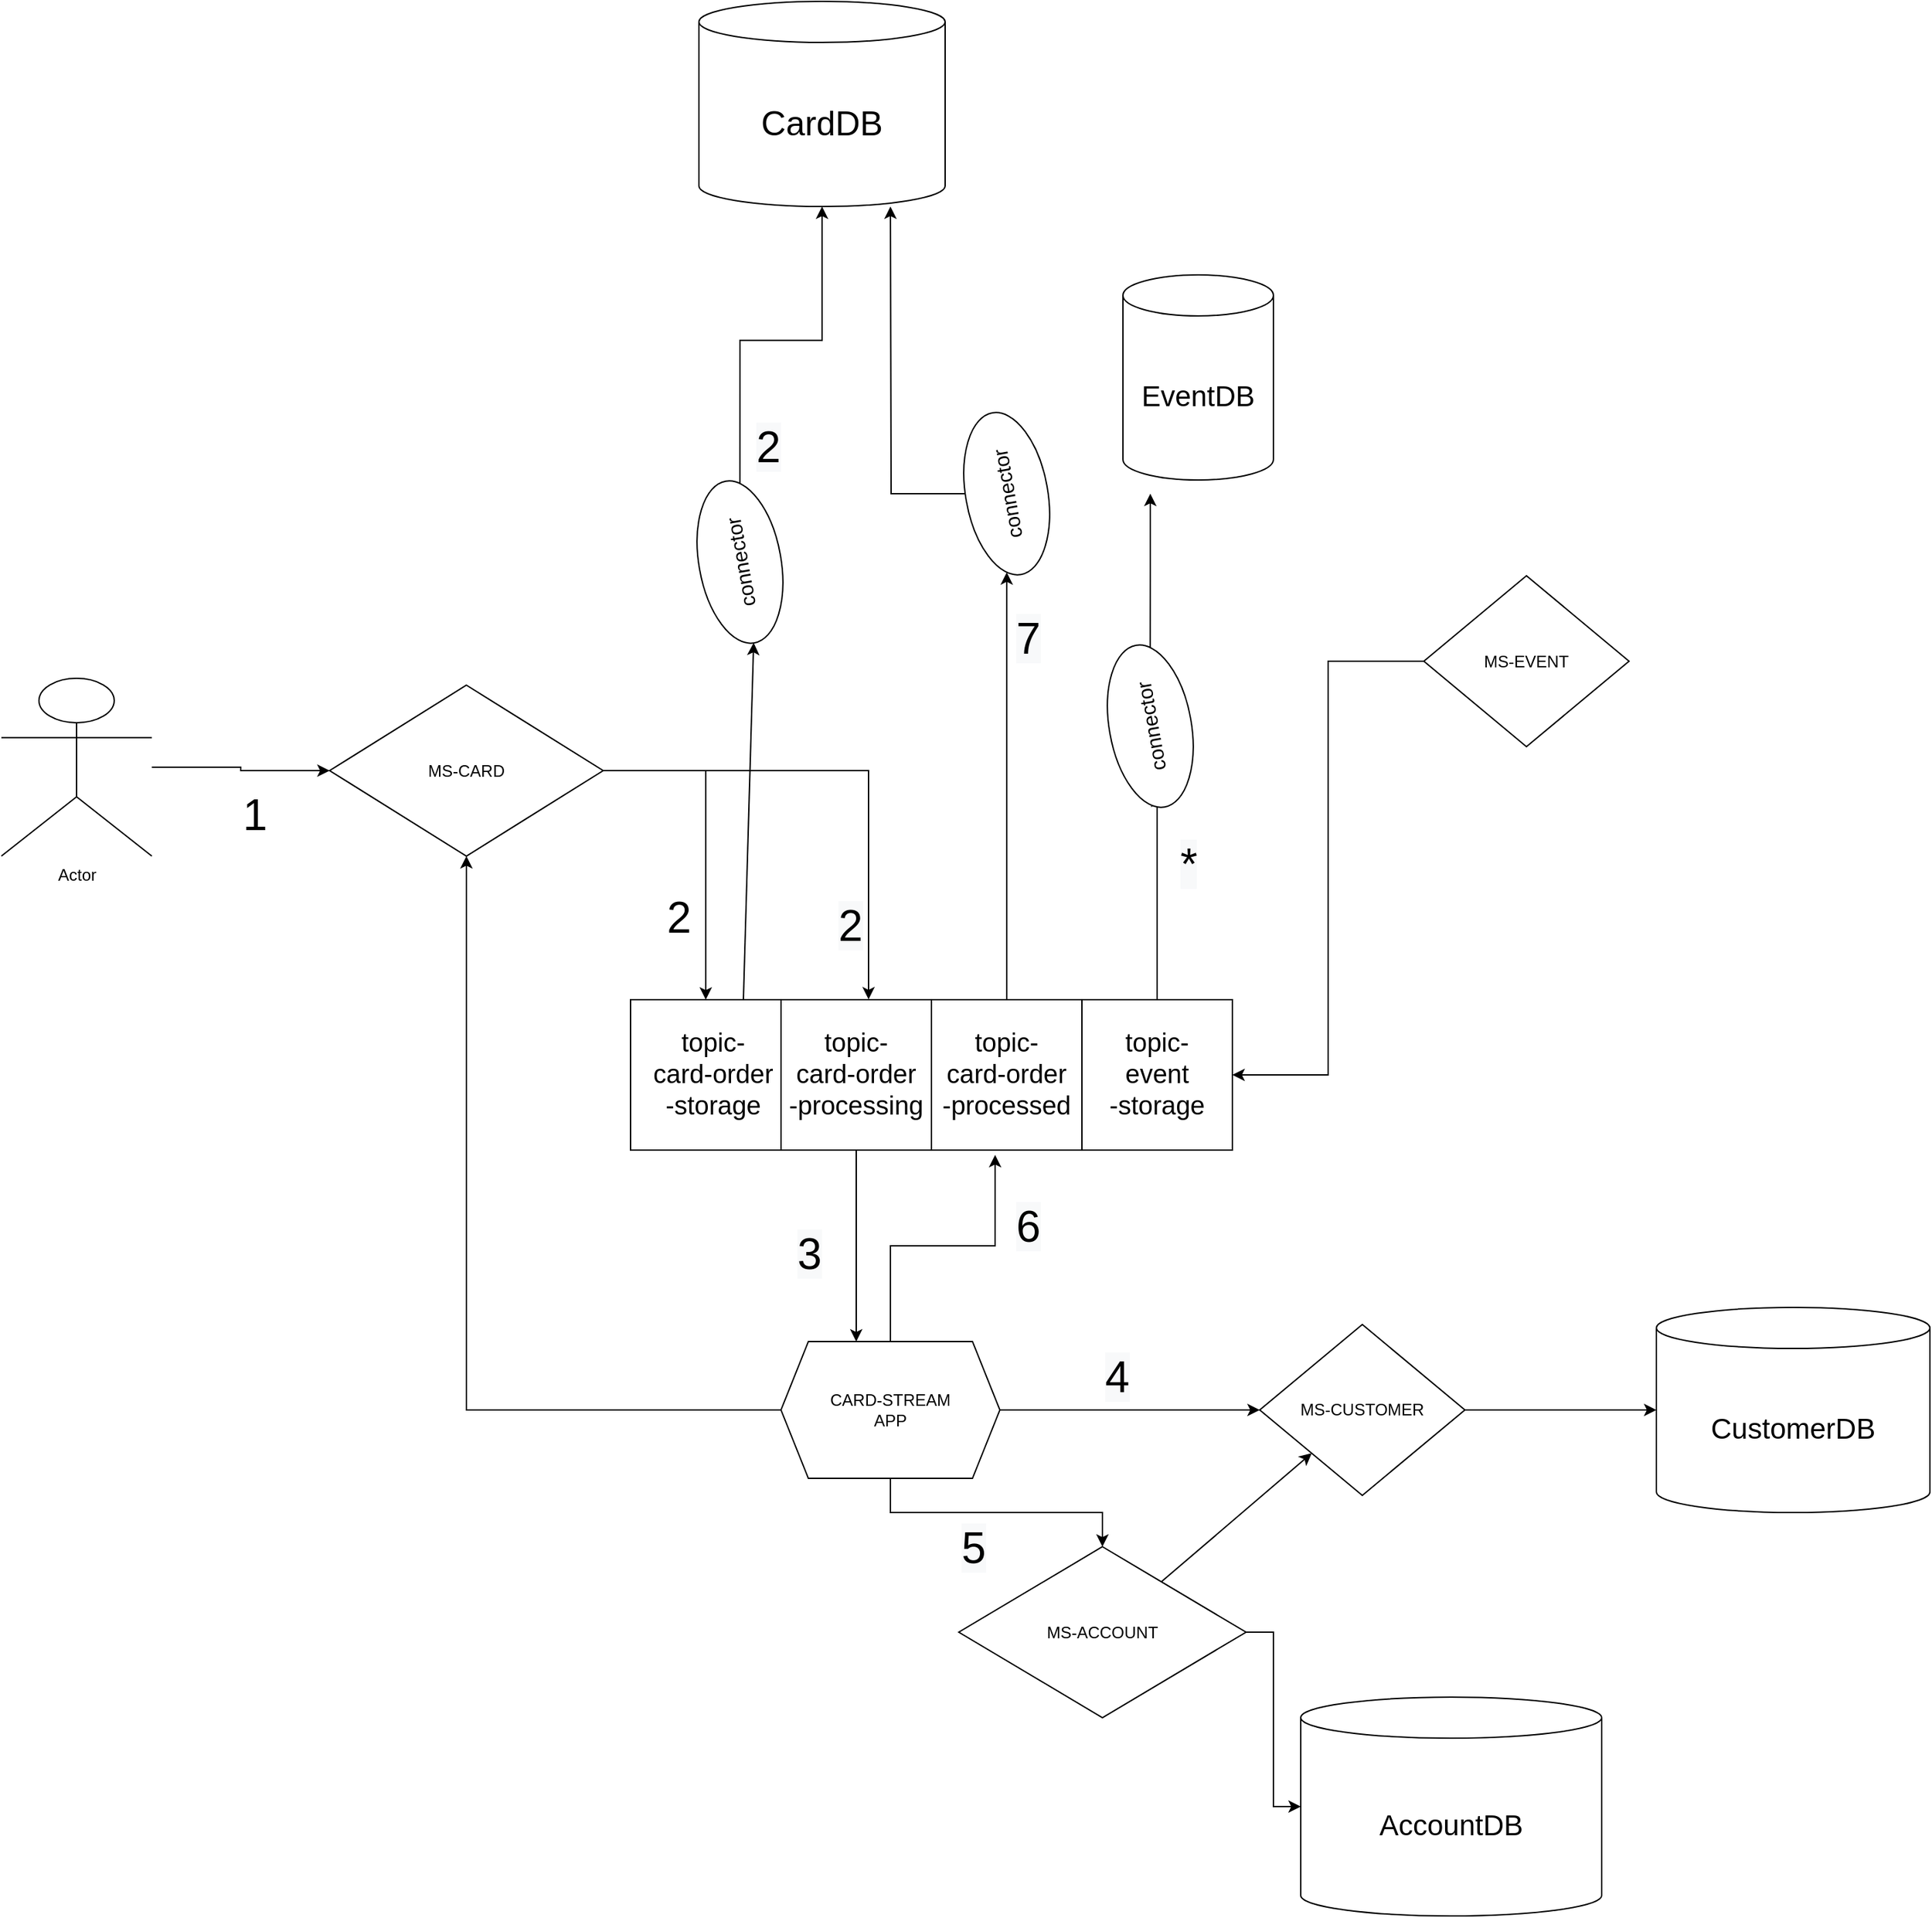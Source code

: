 <mxfile version="14.6.11" type="device"><diagram id="PbmtsH9gJWYrVgNqNULb" name="Page-1"><mxGraphModel dx="3567" dy="2651" grid="1" gridSize="10" guides="1" tooltips="1" connect="1" arrows="1" fold="1" page="1" pageScale="1" pageWidth="850" pageHeight="1100" math="0" shadow="0"><root><mxCell id="0"/><mxCell id="1" parent="0"/><mxCell id="qkvCgWV5Ln3l1dWwg7gC-67" style="edgeStyle=orthogonalEdgeStyle;rounded=0;orthogonalLoop=1;jettySize=auto;html=1;" edge="1" parent="1" source="qkvCgWV5Ln3l1dWwg7gC-1" target="qkvCgWV5Ln3l1dWwg7gC-4"><mxGeometry relative="1" as="geometry"/></mxCell><mxCell id="qkvCgWV5Ln3l1dWwg7gC-1" value="Actor" style="shape=umlActor;verticalLabelPosition=bottom;verticalAlign=top;html=1;outlineConnect=0;" vertex="1" parent="1"><mxGeometry x="-420" y="185" width="110" height="130" as="geometry"/></mxCell><mxCell id="qkvCgWV5Ln3l1dWwg7gC-27" style="edgeStyle=orthogonalEdgeStyle;rounded=0;orthogonalLoop=1;jettySize=auto;html=1;entryX=0.5;entryY=0;entryDx=0;entryDy=0;" edge="1" parent="1" source="qkvCgWV5Ln3l1dWwg7gC-4" target="qkvCgWV5Ln3l1dWwg7gC-11"><mxGeometry relative="1" as="geometry"/></mxCell><mxCell id="qkvCgWV5Ln3l1dWwg7gC-28" style="edgeStyle=orthogonalEdgeStyle;rounded=0;orthogonalLoop=1;jettySize=auto;html=1;entryX=0.582;entryY=-0.002;entryDx=0;entryDy=0;entryPerimeter=0;" edge="1" parent="1" source="qkvCgWV5Ln3l1dWwg7gC-4" target="qkvCgWV5Ln3l1dWwg7gC-23"><mxGeometry relative="1" as="geometry"/></mxCell><mxCell id="qkvCgWV5Ln3l1dWwg7gC-4" value="MS-CARD" style="rhombus;whiteSpace=wrap;html=1;" vertex="1" parent="1"><mxGeometry x="-180" y="190" width="200" height="125" as="geometry"/></mxCell><mxCell id="qkvCgWV5Ln3l1dWwg7gC-6" value="&lt;font style=&quot;font-size: 21px&quot;&gt;EventDB&lt;/font&gt;" style="shape=cylinder3;whiteSpace=wrap;html=1;boundedLbl=1;backgroundOutline=1;size=15;" vertex="1" parent="1"><mxGeometry x="400" y="-110" width="110" height="150" as="geometry"/></mxCell><mxCell id="qkvCgWV5Ln3l1dWwg7gC-43" style="edgeStyle=orthogonalEdgeStyle;rounded=0;orthogonalLoop=1;jettySize=auto;html=1;entryX=0.423;entryY=1.032;entryDx=0;entryDy=0;entryPerimeter=0;" edge="1" parent="1" source="qkvCgWV5Ln3l1dWwg7gC-7" target="qkvCgWV5Ln3l1dWwg7gC-24"><mxGeometry relative="1" as="geometry"/></mxCell><mxCell id="qkvCgWV5Ln3l1dWwg7gC-50" style="edgeStyle=orthogonalEdgeStyle;rounded=0;orthogonalLoop=1;jettySize=auto;html=1;" edge="1" parent="1" source="qkvCgWV5Ln3l1dWwg7gC-7" target="qkvCgWV5Ln3l1dWwg7gC-9"><mxGeometry relative="1" as="geometry"/></mxCell><mxCell id="qkvCgWV5Ln3l1dWwg7gC-52" style="edgeStyle=orthogonalEdgeStyle;rounded=0;orthogonalLoop=1;jettySize=auto;html=1;" edge="1" parent="1" source="qkvCgWV5Ln3l1dWwg7gC-7" target="qkvCgWV5Ln3l1dWwg7gC-8"><mxGeometry relative="1" as="geometry"/></mxCell><mxCell id="qkvCgWV5Ln3l1dWwg7gC-56" style="edgeStyle=orthogonalEdgeStyle;rounded=0;orthogonalLoop=1;jettySize=auto;html=1;" edge="1" parent="1" source="qkvCgWV5Ln3l1dWwg7gC-7" target="qkvCgWV5Ln3l1dWwg7gC-4"><mxGeometry relative="1" as="geometry"><mxPoint x="-60.0" y="330.0" as="targetPoint"/></mxGeometry></mxCell><mxCell id="qkvCgWV5Ln3l1dWwg7gC-7" value="CARD-STREAM&lt;br&gt;APP" style="shape=hexagon;perimeter=hexagonPerimeter2;whiteSpace=wrap;html=1;fixedSize=1;" vertex="1" parent="1"><mxGeometry x="150" y="670" width="160" height="100" as="geometry"/></mxCell><mxCell id="qkvCgWV5Ln3l1dWwg7gC-48" style="edgeStyle=orthogonalEdgeStyle;rounded=0;orthogonalLoop=1;jettySize=auto;html=1;" edge="1" parent="1" source="qkvCgWV5Ln3l1dWwg7gC-8" target="qkvCgWV5Ln3l1dWwg7gC-47"><mxGeometry relative="1" as="geometry"/></mxCell><mxCell id="qkvCgWV5Ln3l1dWwg7gC-8" value="MS-ACCOUNT" style="rhombus;whiteSpace=wrap;html=1;" vertex="1" parent="1"><mxGeometry x="280" y="820" width="210" height="125" as="geometry"/></mxCell><mxCell id="qkvCgWV5Ln3l1dWwg7gC-49" style="edgeStyle=orthogonalEdgeStyle;rounded=0;orthogonalLoop=1;jettySize=auto;html=1;" edge="1" parent="1" source="qkvCgWV5Ln3l1dWwg7gC-9" target="qkvCgWV5Ln3l1dWwg7gC-46"><mxGeometry relative="1" as="geometry"/></mxCell><mxCell id="qkvCgWV5Ln3l1dWwg7gC-9" value="MS-CUSTOMER" style="rhombus;whiteSpace=wrap;html=1;" vertex="1" parent="1"><mxGeometry x="500" y="657.5" width="150" height="125" as="geometry"/></mxCell><mxCell id="qkvCgWV5Ln3l1dWwg7gC-30" style="edgeStyle=orthogonalEdgeStyle;rounded=0;orthogonalLoop=1;jettySize=auto;html=1;entryX=1;entryY=0.5;entryDx=0;entryDy=0;" edge="1" parent="1" source="qkvCgWV5Ln3l1dWwg7gC-10" target="qkvCgWV5Ln3l1dWwg7gC-25"><mxGeometry relative="1" as="geometry"/></mxCell><mxCell id="qkvCgWV5Ln3l1dWwg7gC-10" value="MS-EVENT" style="rhombus;whiteSpace=wrap;html=1;" vertex="1" parent="1"><mxGeometry x="620" y="110" width="150" height="125" as="geometry"/></mxCell><mxCell id="qkvCgWV5Ln3l1dWwg7gC-11" value="" style="whiteSpace=wrap;html=1;aspect=fixed;" vertex="1" parent="1"><mxGeometry x="40" y="420" width="110" height="110" as="geometry"/></mxCell><mxCell id="qkvCgWV5Ln3l1dWwg7gC-15" value="&lt;font style=&quot;font-size: 19px&quot;&gt;topic-&lt;br&gt;card-order&lt;br&gt;-storage&lt;/font&gt;" style="text;html=1;align=center;verticalAlign=middle;resizable=0;points=[];autosize=1;strokeColor=none;" vertex="1" parent="1"><mxGeometry x="50" y="450" width="100" height="50" as="geometry"/></mxCell><mxCell id="qkvCgWV5Ln3l1dWwg7gC-45" style="edgeStyle=orthogonalEdgeStyle;rounded=0;orthogonalLoop=1;jettySize=auto;html=1;" edge="1" parent="1" source="qkvCgWV5Ln3l1dWwg7gC-23"><mxGeometry relative="1" as="geometry"><mxPoint x="205" y="670" as="targetPoint"/></mxGeometry></mxCell><mxCell id="qkvCgWV5Ln3l1dWwg7gC-23" value="&lt;span style=&quot;font-size: 19px&quot;&gt;topic-&lt;/span&gt;&lt;br style=&quot;font-size: 19px&quot;&gt;&lt;span style=&quot;font-size: 19px&quot;&gt;card-order&lt;/span&gt;&lt;br style=&quot;font-size: 19px&quot;&gt;&lt;span style=&quot;font-size: 19px&quot;&gt;-processing&lt;/span&gt;" style="whiteSpace=wrap;html=1;aspect=fixed;" vertex="1" parent="1"><mxGeometry x="150" y="420" width="110" height="110" as="geometry"/></mxCell><mxCell id="qkvCgWV5Ln3l1dWwg7gC-60" style="edgeStyle=orthogonalEdgeStyle;rounded=0;orthogonalLoop=1;jettySize=auto;html=1;" edge="1" parent="1" source="qkvCgWV5Ln3l1dWwg7gC-24" target="qkvCgWV5Ln3l1dWwg7gC-59"><mxGeometry relative="1" as="geometry"/></mxCell><mxCell id="qkvCgWV5Ln3l1dWwg7gC-24" value="&lt;span style=&quot;font-size: 19px&quot;&gt;topic-&lt;/span&gt;&lt;br style=&quot;font-size: 19px&quot;&gt;&lt;span style=&quot;font-size: 19px&quot;&gt;card-order&lt;/span&gt;&lt;br style=&quot;font-size: 19px&quot;&gt;&lt;span style=&quot;font-size: 19px&quot;&gt;-processed&lt;/span&gt;" style="whiteSpace=wrap;html=1;aspect=fixed;" vertex="1" parent="1"><mxGeometry x="260" y="420" width="110" height="110" as="geometry"/></mxCell><mxCell id="qkvCgWV5Ln3l1dWwg7gC-36" style="edgeStyle=orthogonalEdgeStyle;rounded=0;orthogonalLoop=1;jettySize=auto;html=1;" edge="1" parent="1" source="qkvCgWV5Ln3l1dWwg7gC-25"><mxGeometry relative="1" as="geometry"><mxPoint x="425" y="270" as="targetPoint"/></mxGeometry></mxCell><mxCell id="qkvCgWV5Ln3l1dWwg7gC-25" value="&lt;span style=&quot;font-size: 19px&quot;&gt;topic-&lt;/span&gt;&lt;br style=&quot;font-size: 19px&quot;&gt;&lt;span style=&quot;font-size: 19px&quot;&gt;event&lt;/span&gt;&lt;br style=&quot;font-size: 19px&quot;&gt;&lt;span style=&quot;font-size: 19px&quot;&gt;-storage&lt;/span&gt;" style="whiteSpace=wrap;html=1;aspect=fixed;" vertex="1" parent="1"><mxGeometry x="370" y="420" width="110" height="110" as="geometry"/></mxCell><mxCell id="qkvCgWV5Ln3l1dWwg7gC-37" style="edgeStyle=orthogonalEdgeStyle;rounded=0;orthogonalLoop=1;jettySize=auto;html=1;" edge="1" parent="1" source="qkvCgWV5Ln3l1dWwg7gC-35"><mxGeometry relative="1" as="geometry"><mxPoint x="420" y="50" as="targetPoint"/></mxGeometry></mxCell><mxCell id="qkvCgWV5Ln3l1dWwg7gC-35" value="&lt;font style=&quot;font-size: 15px&quot;&gt;connector&lt;/font&gt;" style="ellipse;whiteSpace=wrap;html=1;rotation=-100;" vertex="1" parent="1"><mxGeometry x="360" y="190" width="120" height="60" as="geometry"/></mxCell><mxCell id="qkvCgWV5Ln3l1dWwg7gC-42" style="edgeStyle=orthogonalEdgeStyle;rounded=0;orthogonalLoop=1;jettySize=auto;html=1;" edge="1" parent="1" source="qkvCgWV5Ln3l1dWwg7gC-38" target="qkvCgWV5Ln3l1dWwg7gC-41"><mxGeometry relative="1" as="geometry"/></mxCell><mxCell id="qkvCgWV5Ln3l1dWwg7gC-38" value="&lt;font style=&quot;font-size: 15px&quot;&gt;connector&lt;/font&gt;" style="ellipse;whiteSpace=wrap;html=1;rotation=-100;" vertex="1" parent="1"><mxGeometry x="60" y="70" width="120" height="60" as="geometry"/></mxCell><mxCell id="qkvCgWV5Ln3l1dWwg7gC-40" value="" style="endArrow=classic;html=1;exitX=0.75;exitY=0;exitDx=0;exitDy=0;" edge="1" parent="1" source="qkvCgWV5Ln3l1dWwg7gC-11"><mxGeometry width="50" height="50" relative="1" as="geometry"><mxPoint x="290" y="380" as="sourcePoint"/><mxPoint x="130" y="159" as="targetPoint"/></mxGeometry></mxCell><mxCell id="qkvCgWV5Ln3l1dWwg7gC-41" value="&lt;font style=&quot;font-size: 25px&quot;&gt;CardDB&lt;/font&gt;" style="shape=cylinder3;whiteSpace=wrap;html=1;boundedLbl=1;backgroundOutline=1;size=15;" vertex="1" parent="1"><mxGeometry x="90" y="-310" width="180" height="150" as="geometry"/></mxCell><mxCell id="qkvCgWV5Ln3l1dWwg7gC-46" value="&lt;font style=&quot;font-size: 21px&quot;&gt;CustomerDB&lt;/font&gt;" style="shape=cylinder3;whiteSpace=wrap;html=1;boundedLbl=1;backgroundOutline=1;size=15;" vertex="1" parent="1"><mxGeometry x="790" y="645" width="200" height="150" as="geometry"/></mxCell><mxCell id="qkvCgWV5Ln3l1dWwg7gC-47" value="&lt;font style=&quot;font-size: 21px&quot;&gt;AccountDB&lt;/font&gt;" style="shape=cylinder3;whiteSpace=wrap;html=1;boundedLbl=1;backgroundOutline=1;size=15;" vertex="1" parent="1"><mxGeometry x="530" y="930" width="220" height="160" as="geometry"/></mxCell><mxCell id="qkvCgWV5Ln3l1dWwg7gC-55" value="" style="endArrow=classic;html=1;" edge="1" parent="1" source="qkvCgWV5Ln3l1dWwg7gC-8" target="qkvCgWV5Ln3l1dWwg7gC-9"><mxGeometry width="50" height="50" relative="1" as="geometry"><mxPoint x="510" y="580" as="sourcePoint"/><mxPoint x="560" y="530" as="targetPoint"/></mxGeometry></mxCell><mxCell id="qkvCgWV5Ln3l1dWwg7gC-64" style="edgeStyle=orthogonalEdgeStyle;rounded=0;orthogonalLoop=1;jettySize=auto;html=1;" edge="1" parent="1" source="qkvCgWV5Ln3l1dWwg7gC-59"><mxGeometry relative="1" as="geometry"><mxPoint x="230.0" y="-160" as="targetPoint"/></mxGeometry></mxCell><mxCell id="qkvCgWV5Ln3l1dWwg7gC-59" value="&lt;font style=&quot;font-size: 15px&quot;&gt;connector&lt;/font&gt;" style="ellipse;whiteSpace=wrap;html=1;rotation=-100;" vertex="1" parent="1"><mxGeometry x="255" y="20" width="120" height="60" as="geometry"/></mxCell><mxCell id="qkvCgWV5Ln3l1dWwg7gC-68" value="&lt;font style=&quot;font-size: 32px&quot;&gt;1&lt;/font&gt;" style="text;html=1;align=center;verticalAlign=middle;resizable=0;points=[];autosize=1;strokeColor=none;" vertex="1" parent="1"><mxGeometry x="-250" y="270" width="30" height="30" as="geometry"/></mxCell><mxCell id="qkvCgWV5Ln3l1dWwg7gC-69" value="&lt;font style=&quot;font-size: 32px&quot;&gt;2&lt;/font&gt;" style="text;html=1;align=center;verticalAlign=middle;resizable=0;points=[];autosize=1;strokeColor=none;" vertex="1" parent="1"><mxGeometry x="60" y="345" width="30" height="30" as="geometry"/></mxCell><mxCell id="qkvCgWV5Ln3l1dWwg7gC-71" value="&lt;meta charset=&quot;utf-8&quot;&gt;&lt;span style=&quot;color: rgb(0, 0, 0); font-family: helvetica; font-size: 32px; font-style: normal; font-weight: 400; letter-spacing: normal; text-align: center; text-indent: 0px; text-transform: none; word-spacing: 0px; background-color: rgb(248, 249, 250); display: inline; float: none;&quot;&gt;2&lt;/span&gt;" style="text;whiteSpace=wrap;html=1;" vertex="1" parent="1"><mxGeometry x="190" y="340" width="40" height="40" as="geometry"/></mxCell><mxCell id="qkvCgWV5Ln3l1dWwg7gC-75" value="&lt;meta charset=&quot;utf-8&quot;&gt;&lt;span style=&quot;color: rgb(0, 0, 0); font-family: helvetica; font-size: 32px; font-style: normal; font-weight: 400; letter-spacing: normal; text-align: center; text-indent: 0px; text-transform: none; word-spacing: 0px; background-color: rgb(248, 249, 250); display: inline; float: none;&quot;&gt;2&lt;/span&gt;" style="text;whiteSpace=wrap;html=1;" vertex="1" parent="1"><mxGeometry x="130" y="-10" width="40" height="50" as="geometry"/></mxCell><mxCell id="qkvCgWV5Ln3l1dWwg7gC-78" value="&lt;span style=&quot;color: rgb(0 , 0 , 0) ; font-family: &amp;#34;helvetica&amp;#34; ; font-size: 32px ; font-style: normal ; font-weight: 400 ; letter-spacing: normal ; text-align: center ; text-indent: 0px ; text-transform: none ; word-spacing: 0px ; background-color: rgb(248 , 249 , 250) ; display: inline ; float: none&quot;&gt;3&lt;/span&gt;" style="text;whiteSpace=wrap;html=1;" vertex="1" parent="1"><mxGeometry x="160" y="580" width="40" height="50" as="geometry"/></mxCell><mxCell id="qkvCgWV5Ln3l1dWwg7gC-79" value="&lt;span style=&quot;color: rgb(0 , 0 , 0) ; font-family: &amp;#34;helvetica&amp;#34; ; font-size: 32px ; font-style: normal ; font-weight: 400 ; letter-spacing: normal ; text-align: center ; text-indent: 0px ; text-transform: none ; word-spacing: 0px ; background-color: rgb(248 , 249 , 250) ; display: inline ; float: none&quot;&gt;4&lt;/span&gt;" style="text;whiteSpace=wrap;html=1;" vertex="1" parent="1"><mxGeometry x="385" y="670" width="40" height="50" as="geometry"/></mxCell><mxCell id="qkvCgWV5Ln3l1dWwg7gC-80" value="&lt;span style=&quot;color: rgb(0 , 0 , 0) ; font-family: &amp;#34;helvetica&amp;#34; ; font-size: 32px ; font-style: normal ; font-weight: 400 ; letter-spacing: normal ; text-align: center ; text-indent: 0px ; text-transform: none ; word-spacing: 0px ; background-color: rgb(248 , 249 , 250) ; display: inline ; float: none&quot;&gt;5&lt;/span&gt;" style="text;whiteSpace=wrap;html=1;" vertex="1" parent="1"><mxGeometry x="280" y="795" width="40" height="50" as="geometry"/></mxCell><mxCell id="qkvCgWV5Ln3l1dWwg7gC-81" value="&lt;span style=&quot;color: rgb(0 , 0 , 0) ; font-family: &amp;#34;helvetica&amp;#34; ; font-size: 32px ; font-style: normal ; font-weight: 400 ; letter-spacing: normal ; text-align: center ; text-indent: 0px ; text-transform: none ; word-spacing: 0px ; background-color: rgb(248 , 249 , 250) ; display: inline ; float: none&quot;&gt;6&lt;/span&gt;" style="text;whiteSpace=wrap;html=1;" vertex="1" parent="1"><mxGeometry x="320" y="560" width="40" height="50" as="geometry"/></mxCell><mxCell id="qkvCgWV5Ln3l1dWwg7gC-82" value="&lt;span style=&quot;color: rgb(0 , 0 , 0) ; font-family: &amp;#34;helvetica&amp;#34; ; font-size: 32px ; font-style: normal ; font-weight: 400 ; letter-spacing: normal ; text-align: center ; text-indent: 0px ; text-transform: none ; word-spacing: 0px ; background-color: rgb(248 , 249 , 250) ; display: inline ; float: none&quot;&gt;7&lt;/span&gt;" style="text;whiteSpace=wrap;html=1;" vertex="1" parent="1"><mxGeometry x="320" y="130" width="40" height="50" as="geometry"/></mxCell><mxCell id="qkvCgWV5Ln3l1dWwg7gC-83" value="&lt;span style=&quot;color: rgb(0 , 0 , 0) ; font-family: &amp;#34;helvetica&amp;#34; ; font-size: 32px ; font-style: normal ; font-weight: 400 ; letter-spacing: normal ; text-align: center ; text-indent: 0px ; text-transform: none ; word-spacing: 0px ; background-color: rgb(248 , 249 , 250) ; display: inline ; float: none&quot;&gt;*&lt;/span&gt;" style="text;whiteSpace=wrap;html=1;" vertex="1" parent="1"><mxGeometry x="440" y="295" width="40" height="50" as="geometry"/></mxCell></root></mxGraphModel></diagram></mxfile>